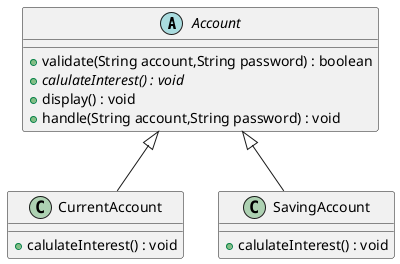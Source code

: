 @startuml

abstract class Account{
+validate(String account,String password) : boolean
+{abstract} calulateInterest() : void
+display() : void
+handle(String account,String password) : void
}

class CurrentAccount{
+calulateInterest() : void
}
class SavingAccount{
+calulateInterest() : void
}

SavingAccount -up-|>Account
CurrentAccount -up-|>Account


@enduml